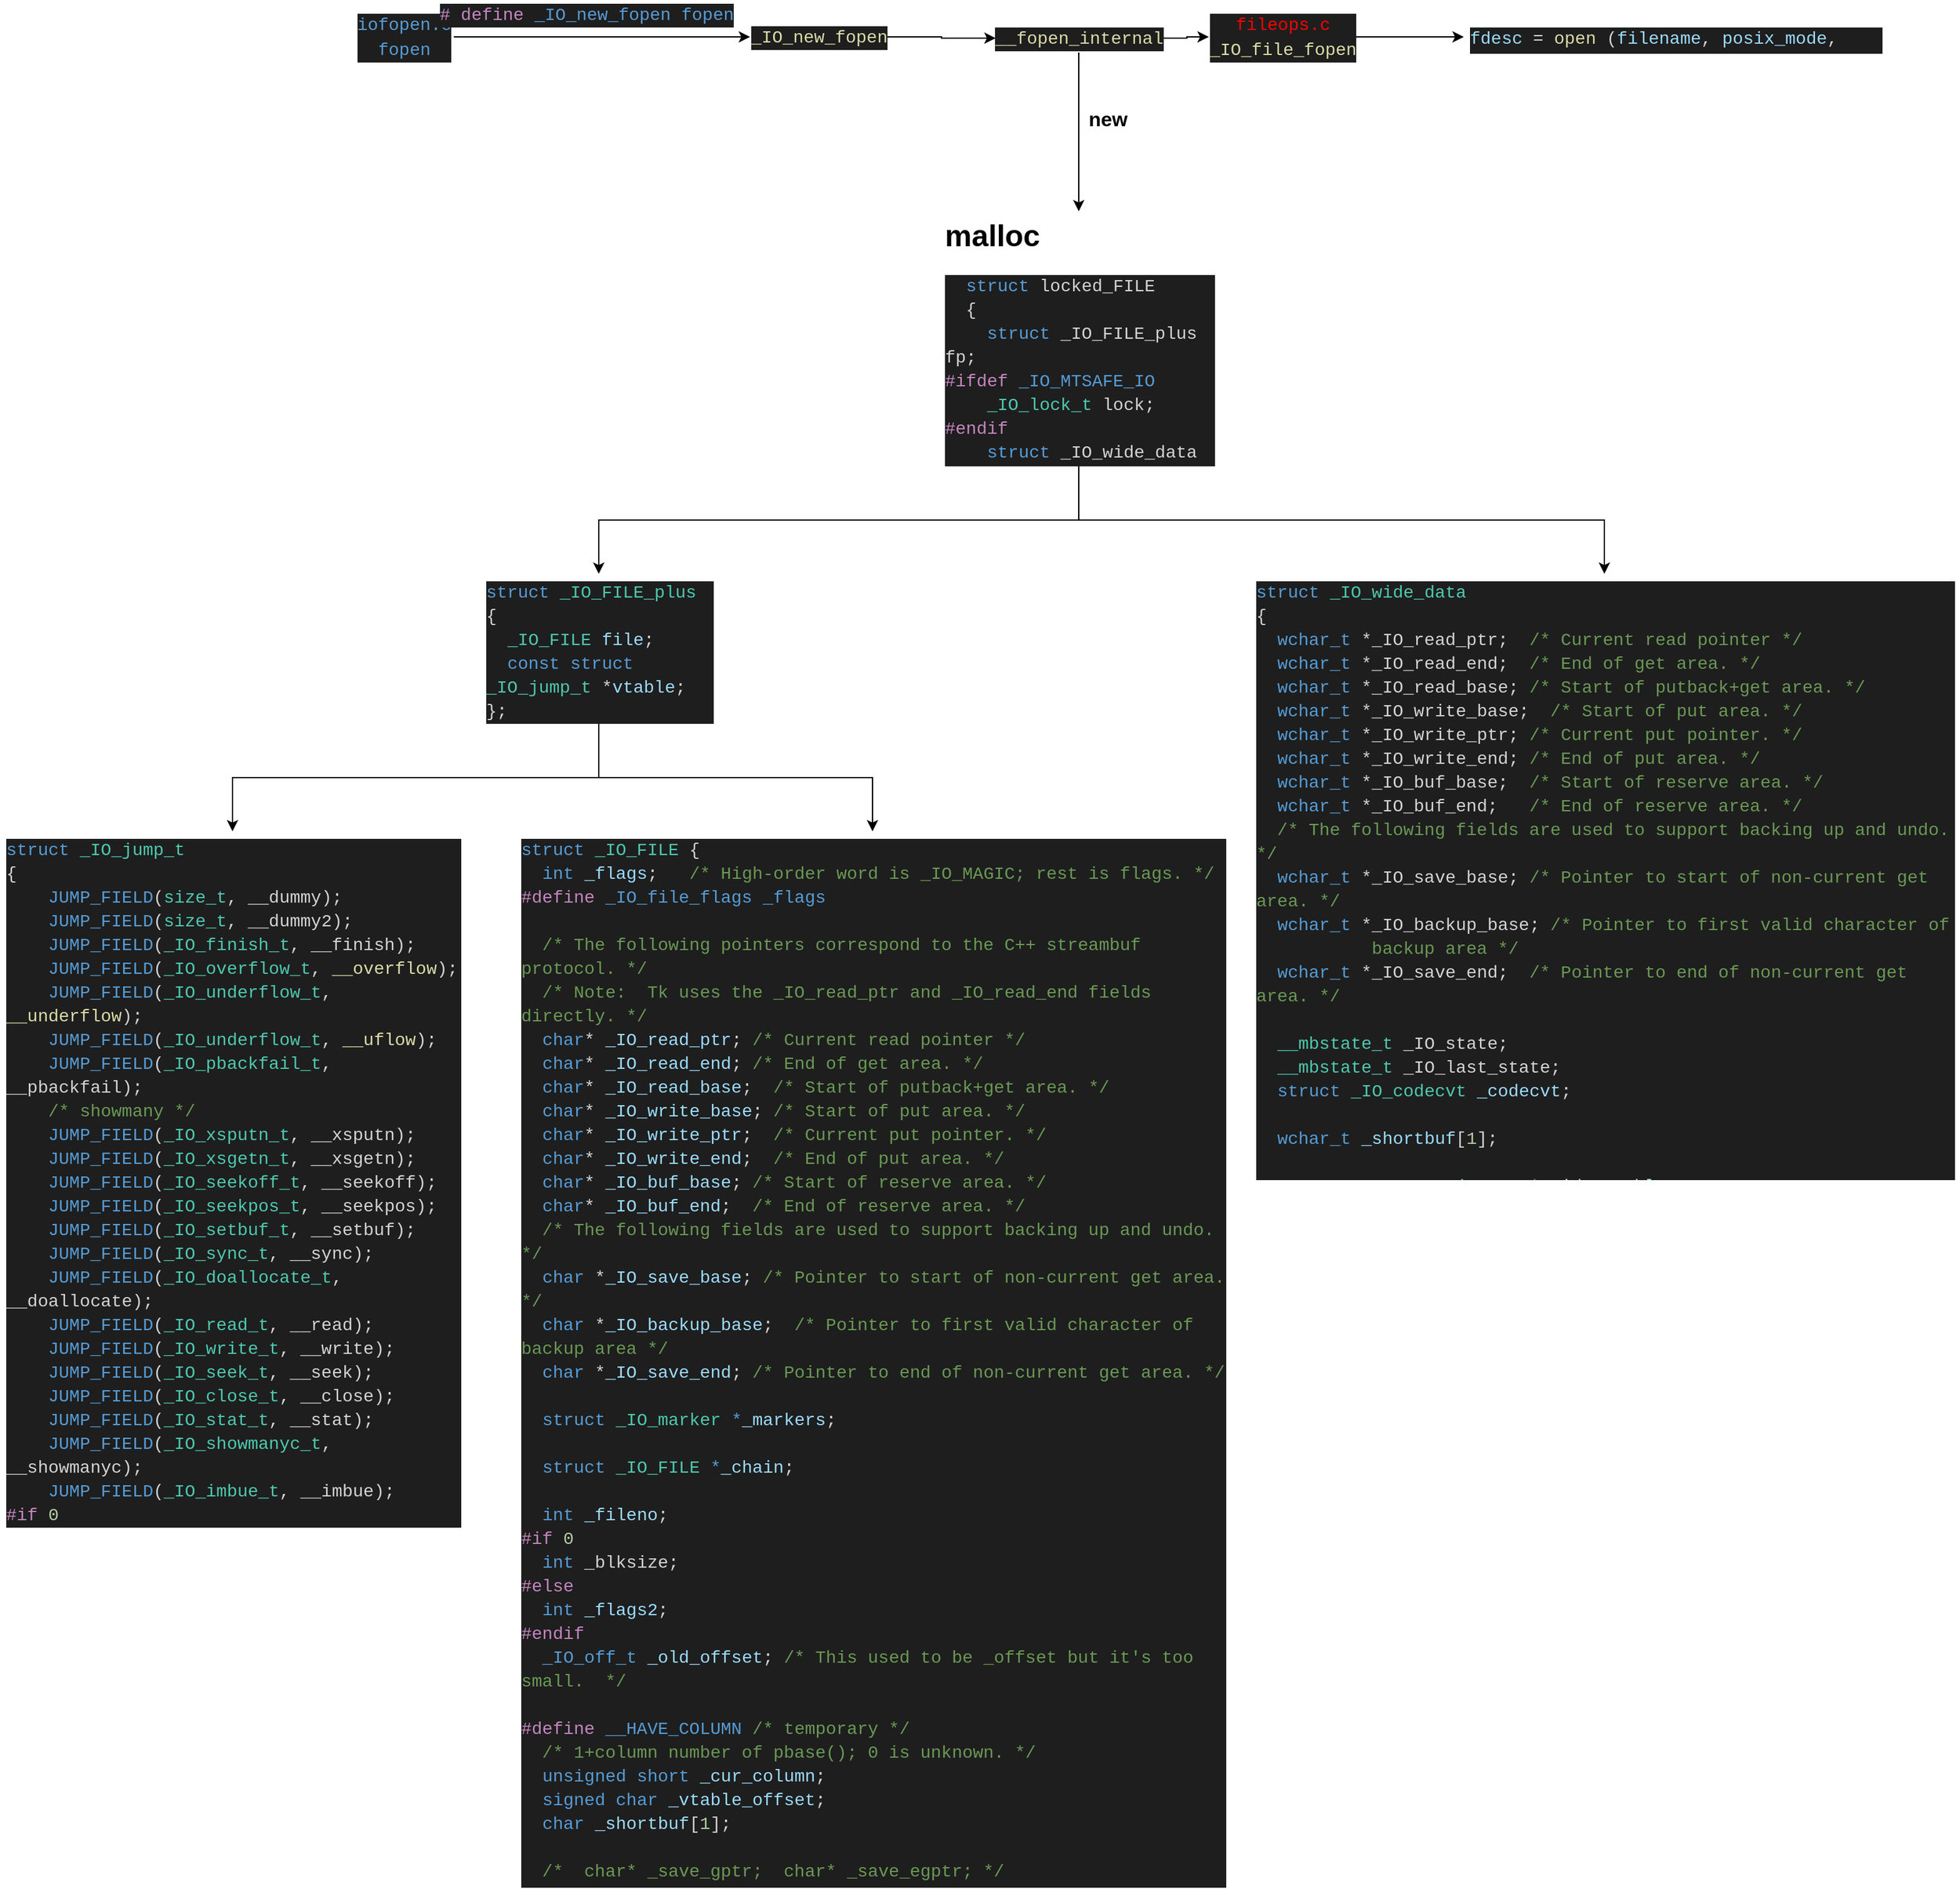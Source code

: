 <mxfile version="16.5.1" type="device"><diagram id="P3EM8PaSAbv6fak3QN8q" name="I/O"><mxGraphModel dx="1865" dy="649" grid="0" gridSize="10" guides="1" tooltips="1" connect="1" arrows="1" fold="1" page="1" pageScale="1" pageWidth="827" pageHeight="1169" math="0" shadow="0"><root><mxCell id="0"/><mxCell id="1" parent="0"/><mxCell id="KhwAPc1zrqLNWASDMAh0-15" style="edgeStyle=orthogonalEdgeStyle;rounded=0;orthogonalLoop=1;jettySize=auto;html=1;" parent="1" source="KhwAPc1zrqLNWASDMAh0-1" target="KhwAPc1zrqLNWASDMAh0-13" edge="1"><mxGeometry relative="1" as="geometry"/></mxCell><mxCell id="KhwAPc1zrqLNWASDMAh0-1" value="&lt;div style=&quot;background-color: rgb(30 , 30 , 30) ; line-height: 19px&quot;&gt;&lt;font face=&quot;consolas, courier new, monospace&quot; color=&quot;#ff0000&quot;&gt;&lt;span style=&quot;font-size: 14px&quot;&gt;fileops.c&lt;/span&gt;&lt;/font&gt;&lt;br&gt;&lt;/div&gt;&lt;div style=&quot;color: rgb(212 , 212 , 212) ; background-color: rgb(30 , 30 , 30) ; font-family: &amp;#34;consolas&amp;#34; , &amp;#34;courier new&amp;#34; , monospace ; font-size: 14px ; line-height: 19px&quot;&gt;&lt;span style=&quot;color: #dcdcaa&quot;&gt;_IO_file_fopen&lt;/span&gt;&lt;/div&gt;" style="text;html=1;align=center;verticalAlign=middle;resizable=0;points=[];autosize=1;strokeColor=none;fillColor=none;" parent="1" vertex="1"><mxGeometry x="769" y="61" width="118" height="43" as="geometry"/></mxCell><mxCell id="KhwAPc1zrqLNWASDMAh0-3" style="edgeStyle=orthogonalEdgeStyle;rounded=0;orthogonalLoop=1;jettySize=auto;html=1;" parent="1" source="KhwAPc1zrqLNWASDMAh0-2" target="KhwAPc1zrqLNWASDMAh0-1" edge="1"><mxGeometry relative="1" as="geometry"/></mxCell><mxCell id="KhwAPc1zrqLNWASDMAh0-28" style="edgeStyle=orthogonalEdgeStyle;rounded=0;orthogonalLoop=1;jettySize=auto;html=1;" parent="1" source="KhwAPc1zrqLNWASDMAh0-2" target="KhwAPc1zrqLNWASDMAh0-16" edge="1"><mxGeometry relative="1" as="geometry"/></mxCell><mxCell id="KhwAPc1zrqLNWASDMAh0-2" value="&lt;div style=&quot;color: rgb(212 , 212 , 212) ; background-color: rgb(30 , 30 , 30) ; font-family: &amp;#34;consolas&amp;#34; , &amp;#34;courier new&amp;#34; , monospace ; font-size: 14px ; line-height: 19px&quot;&gt;&lt;span style=&quot;color: #dcdcaa&quot;&gt;__fopen_internal&lt;/span&gt;&lt;/div&gt;" style="text;html=1;align=center;verticalAlign=middle;resizable=0;points=[];autosize=1;strokeColor=none;fillColor=none;" parent="1" vertex="1"><mxGeometry x="598.5" y="72" width="133" height="23" as="geometry"/></mxCell><mxCell id="KhwAPc1zrqLNWASDMAh0-5" style="edgeStyle=orthogonalEdgeStyle;rounded=0;orthogonalLoop=1;jettySize=auto;html=1;" parent="1" source="KhwAPc1zrqLNWASDMAh0-4" target="KhwAPc1zrqLNWASDMAh0-2" edge="1"><mxGeometry relative="1" as="geometry"/></mxCell><mxCell id="KhwAPc1zrqLNWASDMAh0-4" value="&lt;div style=&quot;color: rgb(212 , 212 , 212) ; background-color: rgb(30 , 30 , 30) ; font-family: &amp;#34;consolas&amp;#34; , &amp;#34;courier new&amp;#34; , monospace ; font-size: 14px ; line-height: 19px&quot;&gt;&lt;span style=&quot;color: #dcdcaa&quot;&gt;_IO_new_fopen&lt;/span&gt;&lt;/div&gt;" style="text;html=1;align=center;verticalAlign=middle;resizable=0;points=[];autosize=1;strokeColor=none;fillColor=none;" parent="1" vertex="1"><mxGeometry x="402" y="71" width="110" height="23" as="geometry"/></mxCell><mxCell id="KhwAPc1zrqLNWASDMAh0-7" style="edgeStyle=orthogonalEdgeStyle;rounded=0;orthogonalLoop=1;jettySize=auto;html=1;" parent="1" source="KhwAPc1zrqLNWASDMAh0-6" target="KhwAPc1zrqLNWASDMAh0-4" edge="1"><mxGeometry relative="1" as="geometry"/></mxCell><mxCell id="KhwAPc1zrqLNWASDMAh0-6" value="&lt;div style=&quot;background-color: rgb(30 , 30 , 30) ; line-height: 19px&quot;&gt;&lt;font color=&quot;#569cd6&quot; face=&quot;consolas, courier new, monospace&quot;&gt;&lt;span style=&quot;font-size: 14px&quot;&gt;iofopen.c&lt;/span&gt;&lt;/font&gt;&lt;br&gt;&lt;/div&gt;&lt;div style=&quot;color: rgb(212 , 212 , 212) ; background-color: rgb(30 , 30 , 30) ; font-family: &amp;#34;consolas&amp;#34; , &amp;#34;courier new&amp;#34; , monospace ; font-size: 14px ; line-height: 19px&quot;&gt;&lt;span style=&quot;color: #569cd6&quot;&gt;fopen&lt;/span&gt;&lt;/div&gt;" style="text;html=1;align=center;verticalAlign=middle;resizable=0;points=[];autosize=1;strokeColor=none;fillColor=none;" parent="1" vertex="1"><mxGeometry x="85" y="61" width="80" height="43" as="geometry"/></mxCell><mxCell id="KhwAPc1zrqLNWASDMAh0-8" value="&lt;div style=&quot;color: rgb(212 , 212 , 212) ; background-color: rgb(30 , 30 , 30) ; font-family: &amp;#34;consolas&amp;#34; , &amp;#34;courier new&amp;#34; , monospace ; font-size: 14px ; line-height: 19px&quot;&gt;&lt;span style=&quot;color: #c586c0&quot;&gt;# define&lt;/span&gt;&lt;span style=&quot;color: #569cd6&quot;&gt; _IO_new_fopen fopen&lt;/span&gt;&lt;/div&gt;" style="text;html=1;align=center;verticalAlign=middle;resizable=0;points=[];autosize=1;strokeColor=none;fillColor=none;" parent="1" vertex="1"><mxGeometry x="158" y="53" width="225" height="23" as="geometry"/></mxCell><mxCell id="KhwAPc1zrqLNWASDMAh0-13" value="&lt;h1&gt;&lt;div style=&quot;color: rgb(212 , 212 , 212) ; background-color: rgb(30 , 30 , 30) ; font-family: &amp;#34;consolas&amp;#34; , &amp;#34;courier new&amp;#34; , monospace ; font-weight: normal ; font-size: 14px ; line-height: 19px&quot;&gt;&lt;span style=&quot;color: #9cdcfe&quot;&gt;fdesc&lt;/span&gt; = &lt;span style=&quot;color: #dcdcaa&quot;&gt;open&lt;/span&gt; (&lt;span style=&quot;color: #9cdcfe&quot;&gt;filename&lt;/span&gt;, &lt;span style=&quot;color: #9cdcfe&quot;&gt;posix_mode&lt;/span&gt;, &lt;span style=&quot;color: #9cdcfe&quot;&gt;prot&lt;/span&gt;);&lt;/div&gt;&lt;/h1&gt;" style="text;html=1;strokeColor=none;fillColor=none;spacing=5;spacingTop=-20;whiteSpace=wrap;overflow=hidden;rounded=0;" parent="1" vertex="1"><mxGeometry x="973" y="69" width="338" height="27" as="geometry"/></mxCell><mxCell id="KhwAPc1zrqLNWASDMAh0-24" style="edgeStyle=orthogonalEdgeStyle;rounded=0;orthogonalLoop=1;jettySize=auto;html=1;exitX=0.5;exitY=1;exitDx=0;exitDy=0;" parent="1" source="KhwAPc1zrqLNWASDMAh0-16" target="KhwAPc1zrqLNWASDMAh0-19" edge="1"><mxGeometry relative="1" as="geometry"/></mxCell><mxCell id="KhwAPc1zrqLNWASDMAh0-25" style="edgeStyle=orthogonalEdgeStyle;rounded=0;orthogonalLoop=1;jettySize=auto;html=1;exitX=0.5;exitY=1;exitDx=0;exitDy=0;" parent="1" source="KhwAPc1zrqLNWASDMAh0-16" target="KhwAPc1zrqLNWASDMAh0-18" edge="1"><mxGeometry relative="1" as="geometry"/></mxCell><mxCell id="KhwAPc1zrqLNWASDMAh0-16" value="&lt;h1&gt;malloc&lt;/h1&gt;&lt;div&gt;&lt;div style=&quot;color: rgb(212 , 212 , 212) ; background-color: rgb(30 , 30 , 30) ; font-family: &amp;#34;consolas&amp;#34; , &amp;#34;courier new&amp;#34; , monospace ; font-size: 14px ; line-height: 19px&quot;&gt;&lt;div&gt;&amp;nbsp; &lt;span style=&quot;color: #569cd6&quot;&gt;struct&lt;/span&gt; locked_FILE&lt;/div&gt;&lt;div&gt;&amp;nbsp; {&lt;/div&gt;&lt;div&gt;&amp;nbsp; &amp;nbsp; &lt;span style=&quot;color: #569cd6&quot;&gt;struct&lt;/span&gt; _IO_FILE_plus fp;&lt;/div&gt;&lt;div&gt;&lt;span style=&quot;color: #c586c0&quot;&gt;#ifdef&lt;/span&gt;&lt;span style=&quot;color: #569cd6&quot;&gt; _IO_MTSAFE_IO&lt;/span&gt;&lt;/div&gt;&lt;div&gt;&amp;nbsp; &amp;nbsp; &lt;span style=&quot;color: #4ec9b0&quot;&gt;_IO_lock_t&lt;/span&gt; lock;&lt;/div&gt;&lt;div&gt;&lt;span style=&quot;color: #c586c0&quot;&gt;#endif&lt;/span&gt;&lt;/div&gt;&lt;div&gt;&amp;nbsp; &amp;nbsp; &lt;span style=&quot;color: #569cd6&quot;&gt;struct&lt;/span&gt; _IO_wide_data wd;&lt;/div&gt;&lt;div&gt;&amp;nbsp; }&lt;/div&gt;&lt;/div&gt;&lt;/div&gt;" style="text;html=1;strokeColor=none;fillColor=none;spacing=5;spacingTop=-20;whiteSpace=wrap;overflow=hidden;rounded=0;" parent="1" vertex="1"><mxGeometry x="553" y="222" width="224" height="204" as="geometry"/></mxCell><mxCell id="KhwAPc1zrqLNWASDMAh0-18" value="&lt;h1&gt;&lt;div style=&quot;color: rgb(212 , 212 , 212) ; background-color: rgb(30 , 30 , 30) ; font-family: &amp;#34;consolas&amp;#34; , &amp;#34;courier new&amp;#34; , monospace ; font-weight: normal ; font-size: 14px ; line-height: 19px&quot;&gt;&lt;div&gt;&lt;span style=&quot;color: #569cd6&quot;&gt;struct&lt;/span&gt; &lt;span style=&quot;color: #4ec9b0&quot;&gt;_IO_wide_data&lt;/span&gt;&lt;/div&gt;&lt;div&gt;{&lt;/div&gt;&lt;div&gt;&amp;nbsp; &lt;span style=&quot;color: #569cd6&quot;&gt;wchar_t&lt;/span&gt; *_IO_read_ptr;&lt;span style=&quot;color: #6a9955&quot;&gt; &amp;nbsp;/* Current read pointer */&lt;/span&gt;&lt;/div&gt;&lt;div&gt;&amp;nbsp; &lt;span style=&quot;color: #569cd6&quot;&gt;wchar_t&lt;/span&gt; *_IO_read_end;&lt;span style=&quot;color: #6a9955&quot;&gt; &amp;nbsp;/* End of get area. */&lt;/span&gt;&lt;/div&gt;&lt;div&gt;&amp;nbsp; &lt;span style=&quot;color: #569cd6&quot;&gt;wchar_t&lt;/span&gt; *_IO_read_base;&lt;span style=&quot;color: #6a9955&quot;&gt; /* Start of putback+get area. */&lt;/span&gt;&lt;/div&gt;&lt;div&gt;&amp;nbsp; &lt;span style=&quot;color: #569cd6&quot;&gt;wchar_t&lt;/span&gt; *_IO_write_base;&lt;span style=&quot;color: #6a9955&quot;&gt; &amp;nbsp;/* Start of put area. */&lt;/span&gt;&lt;/div&gt;&lt;div&gt;&amp;nbsp; &lt;span style=&quot;color: #569cd6&quot;&gt;wchar_t&lt;/span&gt; *_IO_write_ptr;&lt;span style=&quot;color: #6a9955&quot;&gt; /* Current put pointer. */&lt;/span&gt;&lt;/div&gt;&lt;div&gt;&amp;nbsp; &lt;span style=&quot;color: #569cd6&quot;&gt;wchar_t&lt;/span&gt; *_IO_write_end;&lt;span style=&quot;color: #6a9955&quot;&gt; /* End of put area. */&lt;/span&gt;&lt;/div&gt;&lt;div&gt;&amp;nbsp; &lt;span style=&quot;color: #569cd6&quot;&gt;wchar_t&lt;/span&gt; *_IO_buf_base;&lt;span style=&quot;color: #6a9955&quot;&gt; &amp;nbsp;/* Start of reserve area. */&lt;/span&gt;&lt;/div&gt;&lt;div&gt;&amp;nbsp; &lt;span style=&quot;color: #569cd6&quot;&gt;wchar_t&lt;/span&gt; *_IO_buf_end;&lt;span style=&quot;color: #6a9955&quot;&gt; &amp;nbsp; /* End of reserve area. */&lt;/span&gt;&lt;/div&gt;&lt;div&gt;&lt;span style=&quot;color: #6a9955&quot;&gt;&amp;nbsp; /* The following fields are used to support backing up and undo. */&lt;/span&gt;&lt;/div&gt;&lt;div&gt;&amp;nbsp; &lt;span style=&quot;color: #569cd6&quot;&gt;wchar_t&lt;/span&gt; *_IO_save_base;&lt;span style=&quot;color: #6a9955&quot;&gt; /* Pointer to start of non-current get area. */&lt;/span&gt;&lt;/div&gt;&lt;div&gt;&amp;nbsp; &lt;span style=&quot;color: #569cd6&quot;&gt;wchar_t&lt;/span&gt; *_IO_backup_base;&lt;span style=&quot;color: #6a9955&quot;&gt; /* Pointer to first valid character of&lt;/span&gt;&lt;/div&gt;&lt;div&gt;&lt;span style=&quot;color: #6a9955&quot;&gt;&amp;nbsp; &amp;nbsp; &amp;nbsp; &amp;nbsp; &amp;nbsp; &amp;nbsp;backup area */&lt;/span&gt;&lt;/div&gt;&lt;div&gt;&amp;nbsp; &lt;span style=&quot;color: #569cd6&quot;&gt;wchar_t&lt;/span&gt; *_IO_save_end;&lt;span style=&quot;color: #6a9955&quot;&gt; &amp;nbsp;/* Pointer to end of non-current get area. */&lt;/span&gt;&lt;/div&gt;&lt;br&gt;&lt;div&gt;&amp;nbsp; &lt;span style=&quot;color: #4ec9b0&quot;&gt;__mbstate_t&lt;/span&gt; _IO_state;&lt;/div&gt;&lt;div&gt;&amp;nbsp; &lt;span style=&quot;color: #4ec9b0&quot;&gt;__mbstate_t&lt;/span&gt; _IO_last_state;&lt;/div&gt;&lt;div&gt;&amp;nbsp; &lt;span style=&quot;color: #569cd6&quot;&gt;struct&lt;/span&gt; &lt;span style=&quot;color: #4ec9b0&quot;&gt;_IO_codecvt&lt;/span&gt; &lt;span style=&quot;color: #9cdcfe&quot;&gt;_codecvt&lt;/span&gt;;&lt;/div&gt;&lt;br&gt;&lt;div&gt;&amp;nbsp; &lt;span style=&quot;color: #569cd6&quot;&gt;wchar_t&lt;/span&gt; &lt;span style=&quot;color: #9cdcfe&quot;&gt;_shortbuf&lt;/span&gt;[&lt;span style=&quot;color: #b5cea8&quot;&gt;1&lt;/span&gt;];&lt;/div&gt;&lt;br&gt;&lt;div&gt;&amp;nbsp; &lt;span style=&quot;color: #569cd6&quot;&gt;const&lt;/span&gt; &lt;span style=&quot;color: #569cd6&quot;&gt;struct&lt;/span&gt; &lt;span style=&quot;color: #4ec9b0&quot;&gt;_IO_jump_t&lt;/span&gt; &lt;span style=&quot;color: #569cd6&quot;&gt;*&lt;/span&gt;&lt;span style=&quot;color: #9cdcfe&quot;&gt;_wide_vtable&lt;/span&gt;;&lt;/div&gt;&lt;div&gt;};&lt;/div&gt;&lt;/div&gt;&lt;/h1&gt;" style="text;html=1;strokeColor=none;fillColor=none;spacing=5;spacingTop=-20;whiteSpace=wrap;overflow=hidden;rounded=0;" parent="1" vertex="1"><mxGeometry x="802" y="512" width="567" height="485" as="geometry"/></mxCell><mxCell id="KhwAPc1zrqLNWASDMAh0-26" style="edgeStyle=orthogonalEdgeStyle;rounded=0;orthogonalLoop=1;jettySize=auto;html=1;exitX=0.5;exitY=1;exitDx=0;exitDy=0;" parent="1" source="KhwAPc1zrqLNWASDMAh0-19" target="KhwAPc1zrqLNWASDMAh0-23" edge="1"><mxGeometry relative="1" as="geometry"/></mxCell><mxCell id="KhwAPc1zrqLNWASDMAh0-27" style="edgeStyle=orthogonalEdgeStyle;rounded=0;orthogonalLoop=1;jettySize=auto;html=1;" parent="1" source="KhwAPc1zrqLNWASDMAh0-19" target="KhwAPc1zrqLNWASDMAh0-22" edge="1"><mxGeometry relative="1" as="geometry"/></mxCell><mxCell id="KhwAPc1zrqLNWASDMAh0-19" value="&lt;h1&gt;&lt;div style=&quot;color: rgb(212 , 212 , 212) ; background-color: rgb(30 , 30 , 30) ; font-family: &amp;#34;consolas&amp;#34; , &amp;#34;courier new&amp;#34; , monospace ; font-weight: normal ; font-size: 14px ; line-height: 19px&quot;&gt;&lt;div&gt;&lt;span style=&quot;color: #569cd6&quot;&gt;struct&lt;/span&gt; &lt;span style=&quot;color: #4ec9b0&quot;&gt;_IO_FILE_plus&lt;/span&gt;&lt;/div&gt;&lt;div&gt;{&lt;/div&gt;&lt;div&gt;&amp;nbsp; &lt;span style=&quot;color: #4ec9b0&quot;&gt;_IO_FILE&lt;/span&gt; &lt;span style=&quot;color: #9cdcfe&quot;&gt;file&lt;/span&gt;;&lt;/div&gt;&lt;div&gt;&amp;nbsp; &lt;span style=&quot;color: #569cd6&quot;&gt;const&lt;/span&gt; &lt;span style=&quot;color: #569cd6&quot;&gt;struct&lt;/span&gt; &lt;span style=&quot;color: #4ec9b0&quot;&gt;_IO_jump_t&lt;/span&gt; *&lt;span style=&quot;color: #9cdcfe&quot;&gt;vtable&lt;/span&gt;;&lt;/div&gt;&lt;div&gt;};&lt;/div&gt;&lt;/div&gt;&lt;/h1&gt;" style="text;html=1;strokeColor=none;fillColor=none;spacing=5;spacingTop=-20;whiteSpace=wrap;overflow=hidden;rounded=0;" parent="1" vertex="1"><mxGeometry x="186" y="512" width="190" height="120" as="geometry"/></mxCell><mxCell id="KhwAPc1zrqLNWASDMAh0-22" value="&lt;h1&gt;&lt;div style=&quot;color: rgb(212 , 212 , 212) ; background-color: rgb(30 , 30 , 30) ; font-family: &amp;#34;consolas&amp;#34; , &amp;#34;courier new&amp;#34; , monospace ; font-weight: normal ; font-size: 14px ; line-height: 19px&quot;&gt;&lt;div&gt;&lt;span style=&quot;color: #569cd6&quot;&gt;struct&lt;/span&gt; &lt;span style=&quot;color: #4ec9b0&quot;&gt;_IO_FILE&lt;/span&gt; {&lt;/div&gt;&lt;div&gt;&amp;nbsp; &lt;span style=&quot;color: #569cd6&quot;&gt;int&lt;/span&gt; &lt;span style=&quot;color: #9cdcfe&quot;&gt;_flags&lt;/span&gt;;&lt;span style=&quot;color: #6a9955&quot;&gt; &amp;nbsp; /* High-order word is _IO_MAGIC; rest is flags. */&lt;/span&gt;&lt;/div&gt;&lt;div&gt;&lt;span style=&quot;color: #c586c0&quot;&gt;#define&lt;/span&gt;&lt;span style=&quot;color: #569cd6&quot;&gt; &lt;/span&gt;&lt;span style=&quot;color: #569cd6&quot;&gt;_IO_file_flags&lt;/span&gt;&lt;span style=&quot;color: #569cd6&quot;&gt; _flags&lt;/span&gt;&lt;/div&gt;&lt;br&gt;&lt;div&gt;&lt;span style=&quot;color: #6a9955&quot;&gt;&amp;nbsp; /* The following pointers correspond to the C++ streambuf protocol. */&lt;/span&gt;&lt;/div&gt;&lt;div&gt;&lt;span style=&quot;color: #6a9955&quot;&gt;&amp;nbsp; /* Note: &amp;nbsp;Tk uses the _IO_read_ptr and _IO_read_end fields directly. */&lt;/span&gt;&lt;/div&gt;&lt;div&gt;&amp;nbsp; &lt;span style=&quot;color: #569cd6&quot;&gt;char&lt;/span&gt;* &lt;span style=&quot;color: #9cdcfe&quot;&gt;_IO_read_ptr&lt;/span&gt;;&lt;span style=&quot;color: #6a9955&quot;&gt; /* Current read pointer */&lt;/span&gt;&lt;/div&gt;&lt;div&gt;&amp;nbsp; &lt;span style=&quot;color: #569cd6&quot;&gt;char&lt;/span&gt;* &lt;span style=&quot;color: #9cdcfe&quot;&gt;_IO_read_end&lt;/span&gt;;&lt;span style=&quot;color: #6a9955&quot;&gt; /* End of get area. */&lt;/span&gt;&lt;/div&gt;&lt;div&gt;&amp;nbsp; &lt;span style=&quot;color: #569cd6&quot;&gt;char&lt;/span&gt;* &lt;span style=&quot;color: #9cdcfe&quot;&gt;_IO_read_base&lt;/span&gt;;&lt;span style=&quot;color: #6a9955&quot;&gt; &amp;nbsp;/* Start of putback+get area. */&lt;/span&gt;&lt;/div&gt;&lt;div&gt;&amp;nbsp; &lt;span style=&quot;color: #569cd6&quot;&gt;char&lt;/span&gt;* &lt;span style=&quot;color: #9cdcfe&quot;&gt;_IO_write_base&lt;/span&gt;;&lt;span style=&quot;color: #6a9955&quot;&gt; /* Start of put area. */&lt;/span&gt;&lt;/div&gt;&lt;div&gt;&amp;nbsp; &lt;span style=&quot;color: #569cd6&quot;&gt;char&lt;/span&gt;* &lt;span style=&quot;color: #9cdcfe&quot;&gt;_IO_write_ptr&lt;/span&gt;;&lt;span style=&quot;color: #6a9955&quot;&gt; &amp;nbsp;/* Current put pointer. */&lt;/span&gt;&lt;/div&gt;&lt;div&gt;&amp;nbsp; &lt;span style=&quot;color: #569cd6&quot;&gt;char&lt;/span&gt;* &lt;span style=&quot;color: #9cdcfe&quot;&gt;_IO_write_end&lt;/span&gt;;&lt;span style=&quot;color: #6a9955&quot;&gt; &amp;nbsp;/* End of put area. */&lt;/span&gt;&lt;/div&gt;&lt;div&gt;&amp;nbsp; &lt;span style=&quot;color: #569cd6&quot;&gt;char&lt;/span&gt;* &lt;span style=&quot;color: #9cdcfe&quot;&gt;_IO_buf_base&lt;/span&gt;;&lt;span style=&quot;color: #6a9955&quot;&gt; /* Start of reserve area. */&lt;/span&gt;&lt;/div&gt;&lt;div&gt;&amp;nbsp; &lt;span style=&quot;color: #569cd6&quot;&gt;char&lt;/span&gt;* &lt;span style=&quot;color: #9cdcfe&quot;&gt;_IO_buf_end&lt;/span&gt;;&lt;span style=&quot;color: #6a9955&quot;&gt; &amp;nbsp;/* End of reserve area. */&lt;/span&gt;&lt;/div&gt;&lt;div&gt;&lt;span style=&quot;color: #6a9955&quot;&gt;&amp;nbsp; /* The following fields are used to support backing up and undo. */&lt;/span&gt;&lt;/div&gt;&lt;div&gt;&amp;nbsp; &lt;span style=&quot;color: #569cd6&quot;&gt;char&lt;/span&gt; *&lt;span style=&quot;color: #9cdcfe&quot;&gt;_IO_save_base&lt;/span&gt;;&lt;span style=&quot;color: #6a9955&quot;&gt; /* Pointer to start of non-current get area. */&lt;/span&gt;&lt;/div&gt;&lt;div&gt;&amp;nbsp; &lt;span style=&quot;color: #569cd6&quot;&gt;char&lt;/span&gt; *&lt;span style=&quot;color: #9cdcfe&quot;&gt;_IO_backup_base&lt;/span&gt;;&lt;span style=&quot;color: #6a9955&quot;&gt; &amp;nbsp;/* Pointer to first valid character of backup area */&lt;/span&gt;&lt;/div&gt;&lt;div&gt;&amp;nbsp; &lt;span style=&quot;color: #569cd6&quot;&gt;char&lt;/span&gt; *&lt;span style=&quot;color: #9cdcfe&quot;&gt;_IO_save_end&lt;/span&gt;;&lt;span style=&quot;color: #6a9955&quot;&gt; /* Pointer to end of non-current get area. */&lt;/span&gt;&lt;/div&gt;&lt;br&gt;&lt;div&gt;&amp;nbsp; &lt;span style=&quot;color: #569cd6&quot;&gt;struct&lt;/span&gt; &lt;span style=&quot;color: #4ec9b0&quot;&gt;_IO_marker&lt;/span&gt; &lt;span style=&quot;color: #569cd6&quot;&gt;*&lt;/span&gt;&lt;span style=&quot;color: #9cdcfe&quot;&gt;_markers&lt;/span&gt;;&lt;/div&gt;&lt;br&gt;&lt;div&gt;&amp;nbsp; &lt;span style=&quot;color: #569cd6&quot;&gt;struct&lt;/span&gt; &lt;span style=&quot;color: #4ec9b0&quot;&gt;_IO_FILE&lt;/span&gt; &lt;span style=&quot;color: #569cd6&quot;&gt;*&lt;/span&gt;&lt;span style=&quot;color: #9cdcfe&quot;&gt;_chain&lt;/span&gt;;&lt;/div&gt;&lt;br&gt;&lt;div&gt;&amp;nbsp; &lt;span style=&quot;color: #569cd6&quot;&gt;int&lt;/span&gt; &lt;span style=&quot;color: #9cdcfe&quot;&gt;_fileno&lt;/span&gt;;&lt;/div&gt;&lt;div&gt;&lt;span style=&quot;color: #c586c0&quot;&gt;#if&lt;/span&gt;&lt;span style=&quot;color: #569cd6&quot;&gt; &lt;/span&gt;&lt;span style=&quot;color: #b5cea8&quot;&gt;0&lt;/span&gt;&lt;/div&gt;&lt;div&gt;&amp;nbsp; &lt;span style=&quot;color: #569cd6&quot;&gt;int&lt;/span&gt; _blksize;&lt;/div&gt;&lt;div&gt;&lt;span style=&quot;color: #c586c0&quot;&gt;#else&lt;/span&gt;&lt;/div&gt;&lt;div&gt;&amp;nbsp; &lt;span style=&quot;color: #569cd6&quot;&gt;int&lt;/span&gt; &lt;span style=&quot;color: #9cdcfe&quot;&gt;_flags2&lt;/span&gt;;&lt;/div&gt;&lt;div&gt;&lt;span style=&quot;color: #c586c0&quot;&gt;#endif&lt;/span&gt;&lt;/div&gt;&lt;div&gt;&amp;nbsp; &lt;span style=&quot;color: #569cd6&quot;&gt;_IO_off_t&lt;/span&gt; &lt;span style=&quot;color: #9cdcfe&quot;&gt;_old_offset&lt;/span&gt;;&lt;span style=&quot;color: #6a9955&quot;&gt; /* This used to be _offset but it's too small. &amp;nbsp;*/&lt;/span&gt;&lt;/div&gt;&lt;br&gt;&lt;div&gt;&lt;span style=&quot;color: #c586c0&quot;&gt;#define&lt;/span&gt;&lt;span style=&quot;color: #569cd6&quot;&gt; &lt;/span&gt;&lt;span style=&quot;color: #569cd6&quot;&gt;__HAVE_COLUMN&lt;/span&gt;&lt;span style=&quot;color: #6a9955&quot;&gt; /* temporary */&lt;/span&gt;&lt;/div&gt;&lt;div&gt;&lt;span style=&quot;color: #6a9955&quot;&gt;&amp;nbsp; /* 1+column number of pbase(); 0 is unknown. */&lt;/span&gt;&lt;/div&gt;&lt;div&gt;&amp;nbsp; &lt;span style=&quot;color: #569cd6&quot;&gt;unsigned&lt;/span&gt; &lt;span style=&quot;color: #569cd6&quot;&gt;short&lt;/span&gt; &lt;span style=&quot;color: #9cdcfe&quot;&gt;_cur_column&lt;/span&gt;;&lt;/div&gt;&lt;div&gt;&amp;nbsp; &lt;span style=&quot;color: #569cd6&quot;&gt;signed&lt;/span&gt; &lt;span style=&quot;color: #569cd6&quot;&gt;char&lt;/span&gt; &lt;span style=&quot;color: #9cdcfe&quot;&gt;_vtable_offset&lt;/span&gt;;&lt;/div&gt;&lt;div&gt;&amp;nbsp; &lt;span style=&quot;color: #569cd6&quot;&gt;char&lt;/span&gt; &lt;span style=&quot;color: #9cdcfe&quot;&gt;_shortbuf&lt;/span&gt;[&lt;span style=&quot;color: #b5cea8&quot;&gt;1&lt;/span&gt;];&lt;/div&gt;&lt;br&gt;&lt;div&gt;&lt;span style=&quot;color: #6a9955&quot;&gt;&amp;nbsp; /* &amp;nbsp;char* _save_gptr; &amp;nbsp;char* _save_egptr; */&lt;/span&gt;&lt;/div&gt;&lt;br&gt;&lt;div&gt;&amp;nbsp; &lt;span style=&quot;color: #4ec9b0&quot;&gt;_IO_lock_t&lt;/span&gt; *&lt;span style=&quot;color: #9cdcfe&quot;&gt;_lock&lt;/span&gt;;&lt;/div&gt;&lt;div&gt;&lt;span style=&quot;color: #c586c0&quot;&gt;#ifdef&lt;/span&gt;&lt;span style=&quot;color: #569cd6&quot;&gt; _IO_USE_OLD_IO_FILE&lt;/span&gt;&lt;/div&gt;&lt;div&gt;};&lt;/div&gt;&lt;/div&gt;&lt;/h1&gt;" style="text;html=1;strokeColor=none;fillColor=none;spacing=5;spacingTop=-20;whiteSpace=wrap;overflow=hidden;rounded=0;" parent="1" vertex="1"><mxGeometry x="214" y="718" width="572" height="845" as="geometry"/></mxCell><mxCell id="KhwAPc1zrqLNWASDMAh0-23" value="&lt;h1&gt;&lt;div style=&quot;color: rgb(212 , 212 , 212) ; background-color: rgb(30 , 30 , 30) ; font-family: &amp;#34;consolas&amp;#34; , &amp;#34;courier new&amp;#34; , monospace ; font-weight: normal ; font-size: 14px ; line-height: 19px&quot;&gt;&lt;div&gt;&lt;span style=&quot;color: #569cd6&quot;&gt;struct&lt;/span&gt; &lt;span style=&quot;color: #4ec9b0&quot;&gt;_IO_jump_t&lt;/span&gt;&lt;/div&gt;&lt;div&gt;{&lt;/div&gt;&lt;div&gt;&amp;nbsp; &amp;nbsp; &lt;span style=&quot;color: #569cd6&quot;&gt;JUMP_FIELD&lt;/span&gt;(&lt;span style=&quot;color: #4ec9b0&quot;&gt;size_t&lt;/span&gt;, __dummy);&lt;/div&gt;&lt;div&gt;&amp;nbsp; &amp;nbsp; &lt;span style=&quot;color: #569cd6&quot;&gt;JUMP_FIELD&lt;/span&gt;(&lt;span style=&quot;color: #4ec9b0&quot;&gt;size_t&lt;/span&gt;, __dummy2);&lt;/div&gt;&lt;div&gt;&amp;nbsp; &amp;nbsp; &lt;span style=&quot;color: #569cd6&quot;&gt;JUMP_FIELD&lt;/span&gt;(&lt;span style=&quot;color: #4ec9b0&quot;&gt;_IO_finish_t&lt;/span&gt;, __finish);&lt;/div&gt;&lt;div&gt;&amp;nbsp; &amp;nbsp; &lt;span style=&quot;color: #569cd6&quot;&gt;JUMP_FIELD&lt;/span&gt;(&lt;span style=&quot;color: #4ec9b0&quot;&gt;_IO_overflow_t&lt;/span&gt;, &lt;span style=&quot;color: #dcdcaa&quot;&gt;__overflow&lt;/span&gt;);&lt;/div&gt;&lt;div&gt;&amp;nbsp; &amp;nbsp; &lt;span style=&quot;color: #569cd6&quot;&gt;JUMP_FIELD&lt;/span&gt;(&lt;span style=&quot;color: #4ec9b0&quot;&gt;_IO_underflow_t&lt;/span&gt;, &lt;span style=&quot;color: #dcdcaa&quot;&gt;__underflow&lt;/span&gt;);&lt;/div&gt;&lt;div&gt;&amp;nbsp; &amp;nbsp; &lt;span style=&quot;color: #569cd6&quot;&gt;JUMP_FIELD&lt;/span&gt;(&lt;span style=&quot;color: #4ec9b0&quot;&gt;_IO_underflow_t&lt;/span&gt;, &lt;span style=&quot;color: #dcdcaa&quot;&gt;__uflow&lt;/span&gt;);&lt;/div&gt;&lt;div&gt;&amp;nbsp; &amp;nbsp; &lt;span style=&quot;color: #569cd6&quot;&gt;JUMP_FIELD&lt;/span&gt;(&lt;span style=&quot;color: #4ec9b0&quot;&gt;_IO_pbackfail_t&lt;/span&gt;, __pbackfail);&lt;/div&gt;&lt;div&gt;&amp;nbsp; &amp;nbsp; &lt;span style=&quot;color: #6a9955&quot;&gt;/* showmany */&lt;/span&gt;&lt;/div&gt;&lt;div&gt;&amp;nbsp; &amp;nbsp; &lt;span style=&quot;color: #569cd6&quot;&gt;JUMP_FIELD&lt;/span&gt;(&lt;span style=&quot;color: #4ec9b0&quot;&gt;_IO_xsputn_t&lt;/span&gt;, __xsputn);&lt;/div&gt;&lt;div&gt;&amp;nbsp; &amp;nbsp; &lt;span style=&quot;color: #569cd6&quot;&gt;JUMP_FIELD&lt;/span&gt;(&lt;span style=&quot;color: #4ec9b0&quot;&gt;_IO_xsgetn_t&lt;/span&gt;, __xsgetn);&lt;/div&gt;&lt;div&gt;&amp;nbsp; &amp;nbsp; &lt;span style=&quot;color: #569cd6&quot;&gt;JUMP_FIELD&lt;/span&gt;(&lt;span style=&quot;color: #4ec9b0&quot;&gt;_IO_seekoff_t&lt;/span&gt;, __seekoff);&lt;/div&gt;&lt;div&gt;&amp;nbsp; &amp;nbsp; &lt;span style=&quot;color: #569cd6&quot;&gt;JUMP_FIELD&lt;/span&gt;(&lt;span style=&quot;color: #4ec9b0&quot;&gt;_IO_seekpos_t&lt;/span&gt;, __seekpos);&lt;/div&gt;&lt;div&gt;&amp;nbsp; &amp;nbsp; &lt;span style=&quot;color: #569cd6&quot;&gt;JUMP_FIELD&lt;/span&gt;(&lt;span style=&quot;color: #4ec9b0&quot;&gt;_IO_setbuf_t&lt;/span&gt;, __setbuf);&lt;/div&gt;&lt;div&gt;&amp;nbsp; &amp;nbsp; &lt;span style=&quot;color: #569cd6&quot;&gt;JUMP_FIELD&lt;/span&gt;(&lt;span style=&quot;color: #4ec9b0&quot;&gt;_IO_sync_t&lt;/span&gt;, __sync);&lt;/div&gt;&lt;div&gt;&amp;nbsp; &amp;nbsp; &lt;span style=&quot;color: #569cd6&quot;&gt;JUMP_FIELD&lt;/span&gt;(&lt;span style=&quot;color: #4ec9b0&quot;&gt;_IO_doallocate_t&lt;/span&gt;, __doallocate);&lt;/div&gt;&lt;div&gt;&amp;nbsp; &amp;nbsp; &lt;span style=&quot;color: #569cd6&quot;&gt;JUMP_FIELD&lt;/span&gt;(&lt;span style=&quot;color: #4ec9b0&quot;&gt;_IO_read_t&lt;/span&gt;, __read);&lt;/div&gt;&lt;div&gt;&amp;nbsp; &amp;nbsp; &lt;span style=&quot;color: #569cd6&quot;&gt;JUMP_FIELD&lt;/span&gt;(&lt;span style=&quot;color: #4ec9b0&quot;&gt;_IO_write_t&lt;/span&gt;, __write);&lt;/div&gt;&lt;div&gt;&amp;nbsp; &amp;nbsp; &lt;span style=&quot;color: #569cd6&quot;&gt;JUMP_FIELD&lt;/span&gt;(&lt;span style=&quot;color: #4ec9b0&quot;&gt;_IO_seek_t&lt;/span&gt;, __seek);&lt;/div&gt;&lt;div&gt;&amp;nbsp; &amp;nbsp; &lt;span style=&quot;color: #569cd6&quot;&gt;JUMP_FIELD&lt;/span&gt;(&lt;span style=&quot;color: #4ec9b0&quot;&gt;_IO_close_t&lt;/span&gt;, __close);&lt;/div&gt;&lt;div&gt;&amp;nbsp; &amp;nbsp; &lt;span style=&quot;color: #569cd6&quot;&gt;JUMP_FIELD&lt;/span&gt;(&lt;span style=&quot;color: #4ec9b0&quot;&gt;_IO_stat_t&lt;/span&gt;, __stat);&lt;/div&gt;&lt;div&gt;&amp;nbsp; &amp;nbsp; &lt;span style=&quot;color: #569cd6&quot;&gt;JUMP_FIELD&lt;/span&gt;(&lt;span style=&quot;color: #4ec9b0&quot;&gt;_IO_showmanyc_t&lt;/span&gt;, __showmanyc);&lt;/div&gt;&lt;div&gt;&amp;nbsp; &amp;nbsp; &lt;span style=&quot;color: #569cd6&quot;&gt;JUMP_FIELD&lt;/span&gt;(&lt;span style=&quot;color: #4ec9b0&quot;&gt;_IO_imbue_t&lt;/span&gt;, __imbue);&lt;/div&gt;&lt;div&gt;&lt;span style=&quot;color: #c586c0&quot;&gt;#if&lt;/span&gt;&lt;span style=&quot;color: #569cd6&quot;&gt; &lt;/span&gt;&lt;span style=&quot;color: #b5cea8&quot;&gt;0&lt;/span&gt;&lt;/div&gt;&lt;div&gt;&lt;span style=&quot;color: #6a9955&quot;&gt;&amp;nbsp; &amp;nbsp; get_column;&lt;/span&gt;&lt;/div&gt;&lt;div&gt;&lt;span style=&quot;color: #6a9955&quot;&gt;&amp;nbsp; &amp;nbsp; set_column;&lt;/span&gt;&lt;/div&gt;&lt;div&gt;&lt;span style=&quot;color: #c586c0&quot;&gt;#endif&lt;/span&gt;&lt;/div&gt;&lt;div&gt;};&lt;/div&gt;&lt;/div&gt;&lt;/h1&gt;" style="text;html=1;strokeColor=none;fillColor=none;spacing=5;spacingTop=-20;whiteSpace=wrap;overflow=hidden;rounded=0;" parent="1" vertex="1"><mxGeometry x="-198" y="718" width="372" height="557" as="geometry"/></mxCell><mxCell id="3AbtjVKR0laQZ-ewJ3cR-1" value="&lt;b&gt;&lt;font style=&quot;font-size: 16px&quot;&gt;new&lt;/font&gt;&lt;/b&gt;" style="text;html=1;align=center;verticalAlign=middle;resizable=0;points=[];autosize=1;strokeColor=none;fillColor=none;" vertex="1" parent="1"><mxGeometry x="667" y="138" width="41" height="19" as="geometry"/></mxCell></root></mxGraphModel></diagram></mxfile>